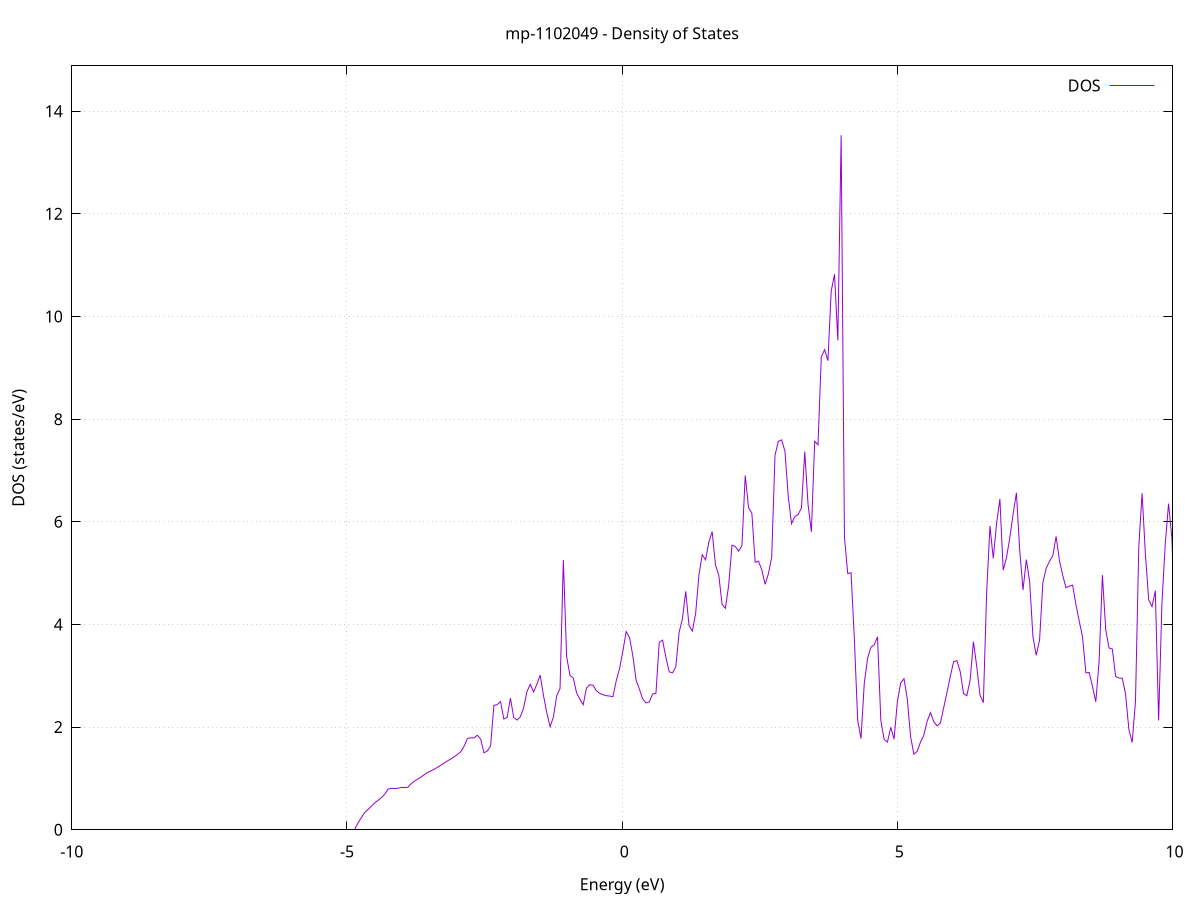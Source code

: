 set title 'mp-1102049 - Density of States'
set xlabel 'Energy (eV)'
set ylabel 'DOS (states/eV)'
set grid
set xrange [-10:10]
set yrange [0:14.882]
set xzeroaxis lt -1
set terminal png size 800,600
set output 'mp-1102049_dos_gnuplot.png'
plot '-' using 1:2 with lines title 'DOS'
-100.039200 0.000000
-99.979100 0.000000
-99.919000 0.000000
-99.858900 0.000000
-99.798900 0.000000
-99.738800 0.000000
-99.678700 0.000000
-99.618600 0.000000
-99.558500 0.000000
-99.498400 0.000000
-99.438300 0.000000
-99.378200 0.000000
-99.318100 0.000000
-99.258000 0.000000
-99.197900 0.000000
-99.137800 0.000000
-99.077800 0.000000
-99.017700 0.000000
-98.957600 0.000000
-98.897500 0.000000
-98.837400 0.000000
-98.777300 0.000000
-98.717200 0.000000
-98.657100 0.000000
-98.597000 0.000000
-98.536900 0.000000
-98.476800 0.000000
-98.416700 0.000000
-98.356700 0.000000
-98.296600 0.000000
-98.236500 0.000000
-98.176400 0.000000
-98.116300 0.000000
-98.056200 0.000000
-97.996100 0.000000
-97.936000 0.000000
-97.875900 0.000000
-97.815800 0.000000
-97.755700 0.000000
-97.695700 0.000000
-97.635600 0.000000
-97.575500 0.000000
-97.515400 0.000000
-97.455300 0.000000
-97.395200 0.000000
-97.335100 0.000000
-97.275000 0.000000
-97.214900 0.000000
-97.154800 0.000000
-97.094700 0.000000
-97.034600 0.000000
-96.974600 0.000000
-96.914500 0.000000
-96.854400 0.000000
-96.794300 0.000000
-96.734200 0.000000
-96.674100 0.000000
-96.614000 0.000000
-96.553900 0.000000
-96.493800 0.000000
-96.433700 0.000000
-96.373600 0.000000
-96.313500 0.000000
-96.253500 0.000000
-96.193400 0.000000
-96.133300 0.000000
-96.073200 0.000000
-96.013100 0.000000
-95.953000 0.000000
-95.892900 0.000000
-95.832800 0.000000
-95.772700 0.000000
-95.712600 0.000000
-95.652500 0.000000
-95.592400 0.000000
-95.532400 0.000000
-95.472300 0.000000
-95.412200 0.000000
-95.352100 0.000000
-95.292000 0.000000
-95.231900 0.000000
-95.171800 0.000000
-95.111700 0.000000
-95.051600 0.000000
-94.991500 0.000000
-94.931400 0.000000
-94.871300 0.000000
-94.811300 0.000000
-94.751200 0.000000
-94.691100 0.000000
-94.631000 0.000000
-94.570900 0.000000
-94.510800 0.000000
-94.450700 0.000000
-94.390600 0.000000
-94.330500 0.000000
-94.270400 0.000000
-94.210300 0.000000
-94.150300 0.000000
-94.090200 0.000000
-94.030100 0.000000
-93.970000 0.000000
-93.909900 0.000000
-93.849800 0.000000
-93.789700 0.000000
-93.729600 0.000000
-93.669500 0.000000
-93.609400 0.000000
-93.549300 0.000000
-93.489200 0.000000
-93.429200 0.000000
-93.369100 0.000000
-93.309000 0.000000
-93.248900 0.000000
-93.188800 0.000000
-93.128700 0.000000
-93.068600 0.000000
-93.008500 0.000000
-92.948400 0.000000
-92.888300 0.000000
-92.828200 0.000000
-92.768100 0.000000
-92.708100 0.000000
-92.648000 0.000000
-92.587900 0.000000
-92.527800 0.000000
-92.467700 0.000000
-92.407600 0.000000
-92.347500 0.000000
-92.287400 0.000000
-92.227300 0.000000
-92.167200 0.000000
-92.107100 0.000000
-92.047000 0.000000
-91.987000 0.000000
-91.926900 0.000000
-91.866800 0.000000
-91.806700 0.000000
-91.746600 0.000000
-91.686500 0.000000
-91.626400 0.000000
-91.566300 0.000000
-91.506200 0.000000
-91.446100 0.000000
-91.386000 0.000000
-91.325900 0.000000
-91.265900 0.000000
-91.205800 0.000000
-91.145700 0.000000
-91.085600 0.000000
-91.025500 0.000000
-90.965400 0.000000
-90.905300 0.000000
-90.845200 0.000000
-90.785100 0.000000
-90.725000 0.000000
-90.664900 0.000000
-90.604800 0.000000
-90.544800 0.000000
-90.484700 0.000000
-90.424600 0.000000
-90.364500 0.000000
-90.304400 0.000000
-90.244300 0.000000
-90.184200 0.000000
-90.124100 0.000000
-90.064000 0.000000
-90.003900 0.000000
-89.943800 0.000000
-89.883800 0.000000
-89.823700 0.000000
-89.763600 0.000000
-89.703500 0.000000
-89.643400 0.000000
-89.583300 0.000000
-89.523200 0.000000
-89.463100 0.000000
-89.403000 0.000000
-89.342900 0.000000
-89.282800 0.000000
-89.222700 0.000000
-89.162700 0.000000
-89.102600 0.000000
-89.042500 0.000000
-88.982400 0.000000
-88.922300 0.000000
-88.862200 0.000000
-88.802100 0.000000
-88.742000 0.000000
-88.681900 0.000000
-88.621800 0.000000
-88.561700 0.000000
-88.501600 0.000000
-88.441600 0.000000
-88.381500 0.000000
-88.321400 0.000000
-88.261300 0.000000
-88.201200 0.000000
-88.141100 0.000000
-88.081000 0.000000
-88.020900 0.000000
-87.960800 0.000000
-87.900700 0.000000
-87.840600 0.000000
-87.780500 0.000000
-87.720500 0.000000
-87.660400 0.000000
-87.600300 0.000000
-87.540200 0.000000
-87.480100 0.000000
-87.420000 0.000000
-87.359900 0.000000
-87.299800 0.000000
-87.239700 0.000000
-87.179600 0.000000
-87.119500 0.000000
-87.059400 0.000000
-86.999400 0.000000
-86.939300 0.000000
-86.879200 0.000000
-86.819100 0.000000
-86.759000 0.000000
-86.698900 0.000000
-86.638800 0.000000
-86.578700 0.000000
-86.518600 0.000000
-86.458500 0.000000
-86.398400 0.000000
-86.338400 0.000000
-86.278300 0.000000
-86.218200 0.000000
-86.158100 0.000000
-86.098000 0.000000
-86.037900 0.000000
-85.977800 0.000000
-85.917700 0.000000
-85.857600 0.000000
-85.797500 0.000000
-85.737400 0.000000
-85.677300 0.000000
-85.617300 0.000000
-85.557200 0.000000
-85.497100 0.000000
-85.437000 0.000000
-85.376900 0.000000
-85.316800 0.000000
-85.256700 0.000000
-85.196600 0.000000
-85.136500 0.000000
-85.076400 0.000000
-85.016300 0.000000
-84.956200 0.000000
-84.896200 0.000000
-84.836100 0.000000
-84.776000 0.000000
-84.715900 0.000000
-84.655800 0.000000
-84.595700 0.000000
-84.535600 0.000000
-84.475500 0.000000
-84.415400 0.000000
-84.355300 0.000000
-84.295200 0.000000
-84.235100 0.000000
-84.175100 0.000000
-84.115000 0.000000
-84.054900 0.000000
-83.994800 0.000000
-83.934700 0.000000
-83.874600 0.000000
-83.814500 0.000000
-83.754400 0.000000
-83.694300 0.000000
-83.634200 0.000000
-83.574100 0.000000
-83.514000 0.000000
-83.454000 0.000000
-83.393900 0.000000
-83.333800 0.000000
-83.273700 0.000000
-83.213600 0.000000
-83.153500 0.000000
-83.093400 0.000000
-83.033300 0.000000
-82.973200 0.000000
-82.913100 0.000000
-82.853000 0.000000
-82.793000 0.000000
-82.732900 0.000000
-82.672800 0.000000
-82.612700 0.000000
-82.552600 0.000000
-82.492500 0.000000
-82.432400 0.000000
-82.372300 0.000000
-82.312200 0.000000
-82.252100 0.000000
-82.192000 0.000000
-82.131900 0.000000
-82.071900 0.000000
-82.011800 0.000000
-81.951700 0.000000
-81.891600 0.000000
-81.831500 0.000000
-81.771400 0.000000
-81.711300 0.000000
-81.651200 0.000000
-81.591100 0.000000
-81.531000 0.000000
-81.470900 0.000000
-81.410800 0.000000
-81.350800 0.000000
-81.290700 0.000000
-81.230600 0.000000
-81.170500 0.000000
-81.110400 0.000000
-81.050300 0.000000
-80.990200 0.000000
-80.930100 0.000000
-80.870000 0.000000
-80.809900 0.000000
-80.749800 0.000000
-80.689700 0.000000
-80.629700 0.000000
-80.569600 0.000000
-80.509500 0.000000
-80.449400 0.000000
-80.389300 0.000000
-80.329200 0.000000
-80.269100 0.000000
-80.209000 0.000000
-80.148900 0.000000
-80.088800 0.000000
-80.028700 0.000000
-79.968600 0.000000
-79.908600 0.000000
-79.848500 0.000000
-79.788400 0.000000
-79.728300 0.000000
-79.668200 0.000000
-79.608100 0.000000
-79.548000 0.000000
-79.487900 0.000000
-79.427800 0.000000
-79.367700 0.000000
-79.307600 0.000000
-79.247600 0.000000
-79.187500 0.000000
-79.127400 0.000000
-79.067300 0.000000
-79.007200 0.000000
-78.947100 0.000000
-78.887000 0.000000
-78.826900 0.000000
-78.766800 0.000000
-78.706700 0.000000
-78.646600 0.000000
-78.586500 0.000000
-78.526500 0.000000
-78.466400 0.000000
-78.406300 0.000000
-78.346200 0.000000
-78.286100 0.000000
-78.226000 0.000000
-78.165900 0.000000
-78.105800 0.000000
-78.045700 0.000000
-77.985600 0.000000
-77.925500 0.000000
-77.865400 0.000000
-77.805400 0.000000
-77.745300 0.000000
-77.685200 0.000000
-77.625100 0.000000
-77.565000 0.000000
-77.504900 0.000000
-77.444800 0.000000
-77.384700 0.000000
-77.324600 0.000000
-77.264500 0.000000
-77.204400 0.000000
-77.144300 0.000000
-77.084300 0.000000
-77.024200 0.000000
-76.964100 0.000000
-76.904000 0.000000
-76.843900 0.000000
-76.783800 0.000000
-76.723700 0.000000
-76.663600 0.000000
-76.603500 0.000000
-76.543400 0.000000
-76.483300 0.000000
-76.423200 0.000000
-76.363200 0.000000
-76.303100 0.000000
-76.243000 0.000000
-76.182900 0.000000
-76.122800 0.000000
-76.062700 0.000000
-76.002600 0.000000
-75.942500 0.000000
-75.882400 0.000000
-75.822300 0.000000
-75.762200 0.000000
-75.702100 0.000000
-75.642100 0.000000
-75.582000 0.000000
-75.521900 0.000000
-75.461800 0.000000
-75.401700 0.000000
-75.341600 0.000000
-75.281500 0.000000
-75.221400 0.000000
-75.161300 0.000000
-75.101200 0.000000
-75.041100 0.000000
-74.981100 0.000000
-74.921000 0.000000
-74.860900 0.000000
-74.800800 0.000000
-74.740700 0.000000
-74.680600 0.000000
-74.620500 0.000000
-74.560400 0.000000
-74.500300 0.000000
-74.440200 0.000000
-74.380100 0.000000
-74.320000 0.000000
-74.260000 0.000000
-74.199900 0.000000
-74.139800 0.000000
-74.079700 0.000000
-74.019600 0.000000
-73.959500 0.000000
-73.899400 0.000000
-73.839300 0.000000
-73.779200 0.000000
-73.719100 0.000000
-73.659000 0.000000
-73.598900 0.000000
-73.538900 0.000000
-73.478800 0.000000
-73.418700 0.000000
-73.358600 0.000000
-73.298500 0.000000
-73.238400 0.000000
-73.178300 0.000000
-73.118200 0.000000
-73.058100 0.000000
-72.998000 0.000000
-72.937900 0.000000
-72.877800 0.000000
-72.817800 0.000000
-72.757700 0.000000
-72.697600 0.000000
-72.637500 0.000000
-72.577400 0.000000
-72.517300 0.000000
-72.457200 0.000000
-72.397100 0.000000
-72.337000 0.000000
-72.276900 0.000000
-72.216800 0.000000
-72.156700 0.000000
-72.096700 0.000000
-72.036600 0.000000
-71.976500 0.000000
-71.916400 0.000000
-71.856300 0.000000
-71.796200 0.000000
-71.736100 0.000000
-71.676000 0.000000
-71.615900 0.000000
-71.555800 0.000000
-71.495700 0.000000
-71.435700 0.000000
-71.375600 0.000000
-71.315500 0.000000
-71.255400 0.000000
-71.195300 0.000000
-71.135200 0.000000
-71.075100 0.000000
-71.015000 0.000000
-70.954900 0.000000
-70.894800 0.000000
-70.834700 0.000000
-70.774600 0.000000
-70.714600 0.000000
-70.654500 0.000000
-70.594400 0.000000
-70.534300 0.000000
-70.474200 0.000000
-70.414100 0.000000
-70.354000 0.000000
-70.293900 0.000000
-70.233800 0.000000
-70.173700 0.000000
-70.113600 0.000000
-70.053500 0.000000
-69.993500 0.000000
-69.933400 0.000000
-69.873300 0.000000
-69.813200 0.000000
-69.753100 0.000000
-69.693000 0.000000
-69.632900 0.000000
-69.572800 0.000000
-69.512700 0.000000
-69.452600 0.000000
-69.392500 0.000000
-69.332400 0.000000
-69.272400 0.000000
-69.212300 0.000000
-69.152200 0.000000
-69.092100 0.000000
-69.032000 0.000000
-68.971900 0.000000
-68.911800 0.000000
-68.851700 0.000000
-68.791600 0.000000
-68.731500 0.000000
-68.671400 0.000000
-68.611300 0.000000
-68.551300 0.000000
-68.491200 0.000000
-68.431100 0.000000
-68.371000 0.000000
-68.310900 0.000000
-68.250800 0.000000
-68.190700 0.000000
-68.130600 0.000000
-68.070500 0.000000
-68.010400 0.000000
-67.950300 0.000000
-67.890300 0.000000
-67.830200 0.000000
-67.770100 0.000000
-67.710000 0.000000
-67.649900 0.000000
-67.589800 0.000000
-67.529700 0.000000
-67.469600 0.000000
-67.409500 0.000000
-67.349400 0.000000
-67.289300 0.000000
-67.229200 0.000000
-67.169200 0.000000
-67.109100 0.000000
-67.049000 0.000000
-66.988900 0.000000
-66.928800 0.000000
-66.868700 0.000000
-66.808600 0.000000
-66.748500 0.000000
-66.688400 0.000000
-66.628300 0.000000
-66.568200 0.000000
-66.508100 0.000000
-66.448100 0.000000
-66.388000 0.000000
-66.327900 0.000000
-66.267800 0.000000
-66.207700 0.000000
-66.147600 0.000000
-66.087500 0.000000
-66.027400 0.000000
-65.967300 0.000000
-65.907200 0.000000
-65.847100 0.000000
-65.787000 0.000000
-65.727000 0.000000
-65.666900 0.000000
-65.606800 0.000000
-65.546700 0.000000
-65.486600 0.000000
-65.426500 0.000000
-65.366400 0.000000
-65.306300 0.000000
-65.246200 0.000000
-65.186100 0.000000
-65.126000 0.000000
-65.065900 0.000000
-65.005900 0.000000
-64.945800 0.000000
-64.885700 0.000000
-64.825600 0.000000
-64.765500 0.000000
-64.705400 0.000000
-64.645300 0.000000
-64.585200 0.000000
-64.525100 0.000000
-64.465000 0.000000
-64.404900 0.000000
-64.344900 0.000000
-64.284800 0.000000
-64.224700 0.000000
-64.164600 0.000000
-64.104500 0.000000
-64.044400 0.000000
-63.984300 0.000000
-63.924200 0.000000
-63.864100 0.000000
-63.804000 0.000000
-63.743900 0.000000
-63.683800 0.000000
-63.623800 0.000000
-63.563700 0.000000
-63.503600 0.000000
-63.443500 0.000000
-63.383400 0.000000
-63.323300 0.000000
-63.263200 0.000000
-63.203100 0.000000
-63.143000 0.000000
-63.082900 0.000000
-63.022800 0.000000
-62.962700 0.000000
-62.902700 0.000000
-62.842600 0.000000
-62.782500 0.000000
-62.722400 0.000000
-62.662300 0.000000
-62.602200 0.000000
-62.542100 0.000000
-62.482000 0.000000
-62.421900 0.000000
-62.361800 0.000000
-62.301700 0.000000
-62.241600 0.000000
-62.181600 0.000000
-62.121500 0.000000
-62.061400 0.000000
-62.001300 0.000000
-61.941200 0.000000
-61.881100 0.000000
-61.821000 0.000000
-61.760900 0.000000
-61.700800 0.000000
-61.640700 0.000000
-61.580600 0.000000
-61.520500 0.000000
-61.460500 0.000000
-61.400400 0.000000
-61.340300 0.000000
-61.280200 0.000000
-61.220100 0.000000
-61.160000 0.000000
-61.099900 0.000000
-61.039800 0.000000
-60.979700 0.000000
-60.919600 0.000000
-60.859500 0.000000
-60.799500 0.000000
-60.739400 0.000000
-60.679300 0.000000
-60.619200 0.000000
-60.559100 0.000000
-60.499000 0.000000
-60.438900 0.000000
-60.378800 0.000000
-60.318700 0.000000
-60.258600 0.000000
-60.198500 0.000000
-60.138400 0.000000
-60.078400 0.000000
-60.018300 0.000000
-59.958200 0.000000
-59.898100 0.000000
-59.838000 0.000000
-59.777900 0.000000
-59.717800 0.000000
-59.657700 0.000000
-59.597600 0.000000
-59.537500 0.000000
-59.477400 0.000000
-59.417300 0.000000
-59.357300 0.000000
-59.297200 0.000000
-59.237100 0.000000
-59.177000 0.000000
-59.116900 0.000000
-59.056800 0.000000
-58.996700 0.000000
-58.936600 0.000000
-58.876500 0.000000
-58.816400 0.000000
-58.756300 0.000000
-58.696200 0.000000
-58.636200 0.000000
-58.576100 0.000000
-58.516000 0.000000
-58.455900 0.000000
-58.395800 0.000000
-58.335700 0.000000
-58.275600 0.000000
-58.215500 0.000000
-58.155400 0.000000
-58.095300 0.000000
-58.035200 0.000000
-57.975100 0.000000
-57.915100 0.000000
-57.855000 0.000000
-57.794900 0.000000
-57.734800 0.000000
-57.674700 0.000000
-57.614600 0.000000
-57.554500 0.000000
-57.494400 0.000000
-57.434300 0.000000
-57.374200 0.000000
-57.314100 0.000000
-57.254000 0.000000
-57.194000 0.000000
-57.133900 0.000000
-57.073800 0.000000
-57.013700 0.000000
-56.953600 0.000000
-56.893500 0.000000
-56.833400 0.000000
-56.773300 0.000000
-56.713200 0.000000
-56.653100 0.000000
-56.593000 0.000000
-56.533000 0.000000
-56.472900 0.000000
-56.412800 0.000000
-56.352700 0.000000
-56.292600 0.000000
-56.232500 0.000000
-56.172400 0.000000
-56.112300 0.000000
-56.052200 0.000000
-55.992100 0.000000
-55.932000 0.000000
-55.871900 0.000000
-55.811900 0.000000
-55.751800 0.000000
-55.691700 0.000000
-55.631600 0.000000
-55.571500 0.000000
-55.511400 0.000000
-55.451300 0.000000
-55.391200 0.000000
-55.331100 0.000000
-55.271000 0.000000
-55.210900 0.000000
-55.150800 0.000000
-55.090800 0.000000
-55.030700 0.000000
-54.970600 0.000000
-54.910500 0.000000
-54.850400 0.000000
-54.790300 0.000000
-54.730200 0.000000
-54.670100 0.000000
-54.610000 0.000000
-54.549900 0.000000
-54.489800 0.000000
-54.429700 0.000000
-54.369700 0.000000
-54.309600 0.000000
-54.249500 0.000000
-54.189400 0.000000
-54.129300 0.000000
-54.069200 0.000000
-54.009100 0.000000
-53.949000 0.000000
-53.888900 0.000000
-53.828800 0.000000
-53.768700 0.000000
-53.708600 0.000000
-53.648600 0.000000
-53.588500 0.000000
-53.528400 0.000000
-53.468300 0.000000
-53.408200 0.000000
-53.348100 0.000000
-53.288000 0.000000
-53.227900 0.000000
-53.167800 0.000000
-53.107700 0.000000
-53.047600 0.000000
-52.987600 0.000000
-52.927500 0.000000
-52.867400 0.000000
-52.807300 0.000000
-52.747200 0.000000
-52.687100 0.000000
-52.627000 0.000000
-52.566900 0.000000
-52.506800 0.000000
-52.446700 0.000000
-52.386600 0.000000
-52.326500 0.000000
-52.266500 0.000000
-52.206400 0.000000
-52.146300 0.000000
-52.086200 0.000000
-52.026100 0.000000
-51.966000 0.000000
-51.905900 0.000000
-51.845800 0.000000
-51.785700 0.000000
-51.725600 0.000000
-51.665500 0.000000
-51.605400 0.000000
-51.545400 0.000000
-51.485300 0.000000
-51.425200 0.000000
-51.365100 0.000000
-51.305000 0.000000
-51.244900 0.000000
-51.184800 0.000000
-51.124700 0.000000
-51.064600 0.000000
-51.004500 0.000000
-50.944400 0.000000
-50.884300 0.000000
-50.824300 0.000000
-50.764200 0.000000
-50.704100 0.000000
-50.644000 0.000000
-50.583900 0.000000
-50.523800 0.000000
-50.463700 0.000000
-50.403600 0.000000
-50.343500 0.000000
-50.283400 0.000000
-50.223300 0.000000
-50.163200 0.000000
-50.103200 0.000000
-50.043100 0.000000
-49.983000 0.000000
-49.922900 0.000000
-49.862800 0.000000
-49.802700 0.000000
-49.742600 0.000000
-49.682500 0.000000
-49.622400 0.000000
-49.562300 0.000000
-49.502200 0.000000
-49.442200 0.000000
-49.382100 0.000000
-49.322000 0.000000
-49.261900 0.000000
-49.201800 0.000000
-49.141700 0.000000
-49.081600 0.000000
-49.021500 0.000000
-48.961400 0.000000
-48.901300 0.000000
-48.841200 0.000000
-48.781100 0.000000
-48.721100 0.000000
-48.661000 0.000000
-48.600900 0.000000
-48.540800 0.000000
-48.480700 0.000000
-48.420600 0.000000
-48.360500 0.000000
-48.300400 0.000000
-48.240300 0.000000
-48.180200 0.000000
-48.120100 0.000000
-48.060000 0.000000
-48.000000 0.000000
-47.939900 0.000000
-47.879800 0.000000
-47.819700 0.000000
-47.759600 0.000000
-47.699500 0.000000
-47.639400 0.000000
-47.579300 0.000000
-47.519200 0.000000
-47.459100 0.000000
-47.399000 0.000000
-47.338900 0.000000
-47.278900 0.000000
-47.218800 0.000000
-47.158700 0.000000
-47.098600 0.000000
-47.038500 0.000000
-46.978400 0.000000
-46.918300 0.000000
-46.858200 0.000000
-46.798100 0.000000
-46.738000 0.000000
-46.677900 0.000000
-46.617800 0.000000
-46.557800 0.000000
-46.497700 0.000000
-46.437600 0.000000
-46.377500 0.000000
-46.317400 0.000000
-46.257300 0.000000
-46.197200 0.000000
-46.137100 0.000000
-46.077000 0.000000
-46.016900 0.000000
-45.956800 0.000000
-45.896800 0.000000
-45.836700 0.000000
-45.776600 0.000000
-45.716500 0.000000
-45.656400 0.000000
-45.596300 0.000000
-45.536200 0.000000
-45.476100 0.000000
-45.416000 0.000000
-45.355900 0.000000
-45.295800 0.000000
-45.235700 0.000000
-45.175700 0.000000
-45.115600 0.000000
-45.055500 0.000000
-44.995400 0.000000
-44.935300 0.000000
-44.875200 0.000000
-44.815100 0.000000
-44.755000 0.000000
-44.694900 0.000000
-44.634800 0.000000
-44.574700 0.000000
-44.514600 0.000000
-44.454600 0.000000
-44.394500 0.000000
-44.334400 0.000000
-44.274300 0.000000
-44.214200 0.000000
-44.154100 0.000000
-44.094000 0.000000
-44.033900 0.000000
-43.973800 0.000000
-43.913700 0.000000
-43.853600 0.000000
-43.793500 0.000000
-43.733500 0.000000
-43.673400 0.000000
-43.613300 0.000000
-43.553200 0.000000
-43.493100 0.000000
-43.433000 0.000000
-43.372900 0.000000
-43.312800 0.000000
-43.252700 0.000000
-43.192600 0.000000
-43.132500 0.000000
-43.072400 0.000000
-43.012400 0.000000
-42.952300 0.000000
-42.892200 0.000000
-42.832100 0.000000
-42.772000 0.000000
-42.711900 0.000000
-42.651800 0.000000
-42.591700 0.000000
-42.531600 0.000000
-42.471500 0.000000
-42.411400 0.000000
-42.351400 0.000000
-42.291300 0.000000
-42.231200 0.000000
-42.171100 0.000000
-42.111000 0.000000
-42.050900 0.000000
-41.990800 0.000000
-41.930700 0.000000
-41.870600 0.000000
-41.810500 0.000000
-41.750400 0.000000
-41.690300 0.000000
-41.630300 0.000000
-41.570200 0.000000
-41.510100 0.000000
-41.450000 0.000000
-41.389900 0.000000
-41.329800 0.000000
-41.269700 0.000000
-41.209600 0.000000
-41.149500 0.000000
-41.089400 0.000000
-41.029300 0.000000
-40.969200 0.000000
-40.909200 0.000000
-40.849100 0.000000
-40.789000 0.000000
-40.728900 0.000000
-40.668800 0.000000
-40.608700 0.000000
-40.548600 0.000000
-40.488500 0.000000
-40.428400 0.000000
-40.368300 0.000000
-40.308200 0.000000
-40.248100 0.000000
-40.188100 0.000000
-40.128000 0.000000
-40.067900 0.000000
-40.007800 0.000000
-39.947700 0.000000
-39.887600 0.000000
-39.827500 0.000000
-39.767400 0.000000
-39.707300 0.000000
-39.647200 0.000000
-39.587100 0.000000
-39.527000 0.000000
-39.467000 0.000000
-39.406900 0.000000
-39.346800 0.000000
-39.286700 0.000000
-39.226600 0.000000
-39.166500 0.000000
-39.106400 0.000000
-39.046300 0.000000
-38.986200 0.000000
-38.926100 0.000000
-38.866000 0.000000
-38.805900 0.000000
-38.745900 0.000000
-38.685800 0.000000
-38.625700 0.000000
-38.565600 0.000000
-38.505500 0.000000
-38.445400 0.000000
-38.385300 0.000000
-38.325200 0.000000
-38.265100 0.000000
-38.205000 0.000000
-38.144900 0.000000
-38.084900 0.000000
-38.024800 0.000000
-37.964700 0.000000
-37.904600 0.000000
-37.844500 0.000000
-37.784400 0.000000
-37.724300 0.000000
-37.664200 0.000000
-37.604100 0.000000
-37.544000 0.000000
-37.483900 0.000000
-37.423800 0.000000
-37.363800 0.000000
-37.303700 0.000000
-37.243600 0.000000
-37.183500 0.000000
-37.123400 0.000000
-37.063300 0.000000
-37.003200 0.000000
-36.943100 0.000000
-36.883000 0.000000
-36.822900 0.000000
-36.762800 0.000000
-36.702700 0.000000
-36.642700 0.000000
-36.582600 0.000000
-36.522500 0.000000
-36.462400 0.000000
-36.402300 0.000000
-36.342200 0.000000
-36.282100 0.000000
-36.222000 0.000000
-36.161900 0.000000
-36.101800 0.000000
-36.041700 0.000000
-35.981600 0.000000
-35.921600 0.000000
-35.861500 0.000000
-35.801400 0.000000
-35.741300 0.000000
-35.681200 0.000000
-35.621100 0.000000
-35.561000 0.000000
-35.500900 0.000000
-35.440800 0.000000
-35.380700 0.000000
-35.320600 0.000000
-35.260500 0.000000
-35.200500 0.000000
-35.140400 0.000000
-35.080300 0.000000
-35.020200 0.000000
-34.960100 0.000000
-34.900000 0.000000
-34.839900 0.000000
-34.779800 0.000000
-34.719700 0.000000
-34.659600 0.000000
-34.599500 0.000000
-34.539500 0.000000
-34.479400 0.000000
-34.419300 0.000000
-34.359200 0.000000
-34.299100 0.000000
-34.239000 0.000000
-34.178900 0.000000
-34.118800 0.000000
-34.058700 0.000000
-33.998600 0.000000
-33.938500 0.000000
-33.878400 0.000000
-33.818400 0.000000
-33.758300 0.000000
-33.698200 0.000000
-33.638100 0.000000
-33.578000 0.000000
-33.517900 0.000000
-33.457800 0.000000
-33.397700 0.000000
-33.337600 0.000000
-33.277500 0.000000
-33.217400 0.000000
-33.157300 0.000000
-33.097300 0.000000
-33.037200 0.000000
-32.977100 0.000000
-32.917000 0.000000
-32.856900 0.000000
-32.796800 0.000000
-32.736700 0.000000
-32.676600 0.000000
-32.616500 0.000000
-32.556400 0.000000
-32.496300 0.000000
-32.436200 0.000000
-32.376200 0.000000
-32.316100 0.000000
-32.256000 0.000000
-32.195900 0.000000
-32.135800 0.000000
-32.075700 0.000000
-32.015600 0.000000
-31.955500 0.000000
-31.895400 0.000000
-31.835300 0.000000
-31.775200 0.000000
-31.715100 0.000000
-31.655100 0.000000
-31.595000 0.000000
-31.534900 0.000000
-31.474800 0.000000
-31.414700 0.000000
-31.354600 0.000000
-31.294500 0.000000
-31.234400 0.000000
-31.174300 0.000000
-31.114200 0.000000
-31.054100 0.000000
-30.994100 0.000000
-30.934000 0.000000
-30.873900 0.000000
-30.813800 0.000000
-30.753700 0.000000
-30.693600 0.000000
-30.633500 0.000000
-30.573400 0.000000
-30.513300 0.000000
-30.453200 0.000000
-30.393100 0.000000
-30.333000 0.000000
-30.273000 0.000000
-30.212900 0.000000
-30.152800 0.000000
-30.092700 0.000000
-30.032600 0.000000
-29.972500 0.000000
-29.912400 0.000000
-29.852300 0.000000
-29.792200 0.000000
-29.732100 0.000000
-29.672000 0.000000
-29.611900 0.000000
-29.551900 0.000000
-29.491800 0.000000
-29.431700 0.000000
-29.371600 53.685600
-29.311500 0.000000
-29.251400 0.000000
-29.191300 0.000000
-29.131200 58.490100
-29.071100 28.228000
-29.011000 11.766200
-28.950900 18.950700
-28.890800 6.413400
-28.830800 4.235000
-28.770700 21.205900
-28.710600 15.845900
-28.650500 87.068500
-28.590400 31.698200
-28.530300 0.000000
-28.470200 0.000000
-28.410100 0.000000
-28.350000 0.000000
-28.289900 0.000000
-28.229800 0.000000
-28.169700 0.000000
-28.109700 0.000000
-28.049600 0.000000
-27.989500 0.000000
-27.929400 0.000000
-27.869300 0.000000
-27.809200 0.000000
-27.749100 0.000000
-27.689000 0.000000
-27.628900 0.000000
-27.568800 0.000000
-27.508700 0.000000
-27.448700 0.000000
-27.388600 0.000000
-27.328500 0.000000
-27.268400 0.000000
-27.208300 0.000000
-27.148200 0.000000
-27.088100 0.000000
-27.028000 0.000000
-26.967900 0.000000
-26.907800 0.000000
-26.847700 0.000000
-26.787600 0.000000
-26.727600 0.000000
-26.667500 0.000000
-26.607400 0.000000
-26.547300 0.000000
-26.487200 0.000000
-26.427100 0.000000
-26.367000 0.000000
-26.306900 0.000000
-26.246800 0.000000
-26.186700 0.000000
-26.126600 0.000000
-26.066500 0.000000
-26.006500 0.000000
-25.946400 0.000000
-25.886300 0.000000
-25.826200 0.000000
-25.766100 0.000000
-25.706000 0.000000
-25.645900 0.000000
-25.585800 0.000000
-25.525700 0.000000
-25.465600 0.000000
-25.405500 0.000000
-25.345400 0.000000
-25.285400 0.000000
-25.225300 0.000000
-25.165200 0.000000
-25.105100 0.000000
-25.045000 0.000000
-24.984900 0.000000
-24.924800 0.000000
-24.864700 0.000000
-24.804600 0.000000
-24.744500 0.000000
-24.684400 0.000000
-24.624300 0.000000
-24.564300 0.000000
-24.504200 0.000000
-24.444100 0.000000
-24.384000 0.000000
-24.323900 0.000000
-24.263800 0.000000
-24.203700 0.000000
-24.143600 0.000000
-24.083500 0.000000
-24.023400 0.000000
-23.963300 0.000000
-23.903300 0.000000
-23.843200 0.000000
-23.783100 0.000000
-23.723000 0.000000
-23.662900 0.000000
-23.602800 0.000000
-23.542700 0.000000
-23.482600 0.000000
-23.422500 0.000000
-23.362400 0.000000
-23.302300 0.000000
-23.242200 0.000000
-23.182200 0.000000
-23.122100 0.000000
-23.062000 0.000000
-23.001900 0.000000
-22.941800 0.000000
-22.881700 0.000000
-22.821600 0.000000
-22.761500 0.000000
-22.701400 0.000000
-22.641300 0.000000
-22.581200 0.000000
-22.521100 0.000000
-22.461100 0.000000
-22.401000 0.000000
-22.340900 0.000000
-22.280800 0.000000
-22.220700 0.000000
-22.160600 0.000000
-22.100500 0.000000
-22.040400 0.000000
-21.980300 0.000000
-21.920200 0.000000
-21.860100 0.000000
-21.800000 0.000000
-21.740000 0.000000
-21.679900 0.000000
-21.619800 0.000000
-21.559700 0.000000
-21.499600 0.000000
-21.439500 0.000000
-21.379400 0.000000
-21.319300 0.000000
-21.259200 0.000000
-21.199100 0.000000
-21.139000 0.000000
-21.078900 0.000000
-21.018900 0.000000
-20.958800 0.000000
-20.898700 0.000000
-20.838600 0.000000
-20.778500 0.000000
-20.718400 0.000000
-20.658300 0.000000
-20.598200 0.000000
-20.538100 0.000000
-20.478000 0.000000
-20.417900 0.000000
-20.357800 0.000000
-20.297800 0.000000
-20.237700 0.000000
-20.177600 0.000000
-20.117500 0.000000
-20.057400 0.000000
-19.997300 0.000000
-19.937200 0.000000
-19.877100 0.000000
-19.817000 0.000000
-19.756900 0.000000
-19.696800 0.000000
-19.636800 0.000000
-19.576700 0.000000
-19.516600 0.000000
-19.456500 0.000000
-19.396400 0.000000
-19.336300 0.000000
-19.276200 0.000000
-19.216100 0.000000
-19.156000 0.000000
-19.095900 0.000000
-19.035800 0.000000
-18.975700 0.000000
-18.915700 0.000000
-18.855600 0.000000
-18.795500 0.000000
-18.735400 0.000000
-18.675300 0.000000
-18.615200 0.000000
-18.555100 0.000000
-18.495000 0.000000
-18.434900 0.000000
-18.374800 0.000000
-18.314700 0.000000
-18.254600 0.000000
-18.194600 0.000000
-18.134500 0.000000
-18.074400 0.000000
-18.014300 0.000000
-17.954200 0.000000
-17.894100 0.000000
-17.834000 0.000000
-17.773900 0.000000
-17.713800 0.000000
-17.653700 0.000000
-17.593600 0.000000
-17.533500 0.000000
-17.473500 0.000000
-17.413400 0.000000
-17.353300 0.000000
-17.293200 0.000000
-17.233100 0.000000
-17.173000 0.000000
-17.112900 0.000000
-17.052800 0.000000
-16.992700 0.000000
-16.932600 0.000000
-16.872500 0.000000
-16.812400 0.000000
-16.752400 0.000000
-16.692300 0.000000
-16.632200 0.000000
-16.572100 0.000000
-16.512000 0.000000
-16.451900 0.000000
-16.391800 0.000000
-16.331700 0.000000
-16.271600 0.000000
-16.211500 0.000000
-16.151400 0.000000
-16.091400 0.000000
-16.031300 0.000000
-15.971200 0.000000
-15.911100 0.000000
-15.851000 0.000000
-15.790900 0.000000
-15.730800 0.000000
-15.670700 0.000000
-15.610600 0.000000
-15.550500 0.000000
-15.490400 0.000000
-15.430300 0.000000
-15.370300 0.000000
-15.310200 0.000000
-15.250100 0.000000
-15.190000 0.000000
-15.129900 0.000000
-15.069800 0.000000
-15.009700 0.000000
-14.949600 0.000000
-14.889500 0.000000
-14.829400 0.000000
-14.769300 0.000000
-14.709200 0.000000
-14.649200 0.000000
-14.589100 0.000000
-14.529000 0.000000
-14.468900 0.000000
-14.408800 0.000000
-14.348700 0.000000
-14.288600 0.000000
-14.228500 0.000000
-14.168400 0.000000
-14.108300 0.000000
-14.048200 0.000000
-13.988100 0.000000
-13.928100 0.000000
-13.868000 0.000000
-13.807900 0.000000
-13.747800 0.000000
-13.687700 0.000000
-13.627600 0.000000
-13.567500 0.000000
-13.507400 0.000000
-13.447300 0.000000
-13.387200 0.000000
-13.327100 0.000000
-13.267000 0.000000
-13.207000 0.000000
-13.146900 0.000000
-13.086800 0.000000
-13.026700 0.000000
-12.966600 0.000000
-12.906500 0.000000
-12.846400 0.000000
-12.786300 0.000000
-12.726200 0.000000
-12.666100 0.000000
-12.606000 0.000000
-12.546000 0.000000
-12.485900 0.000000
-12.425800 0.000000
-12.365700 0.000000
-12.305600 0.000000
-12.245500 0.000000
-12.185400 0.000000
-12.125300 0.000000
-12.065200 0.000000
-12.005100 0.000000
-11.945000 0.000000
-11.884900 0.000000
-11.824900 0.000000
-11.764800 0.000000
-11.704700 0.000000
-11.644600 0.000000
-11.584500 0.000000
-11.524400 0.000000
-11.464300 0.000000
-11.404200 0.000000
-11.344100 0.000000
-11.284000 0.000000
-11.223900 0.000000
-11.163800 0.000000
-11.103800 0.000000
-11.043700 0.000000
-10.983600 0.000000
-10.923500 0.000000
-10.863400 0.000000
-10.803300 0.000000
-10.743200 0.000000
-10.683100 0.000000
-10.623000 0.000000
-10.562900 0.000000
-10.502800 0.000000
-10.442700 0.000000
-10.382700 0.000000
-10.322600 0.000000
-10.262500 0.000000
-10.202400 0.000000
-10.142300 0.000000
-10.082200 0.000000
-10.022100 0.000000
-9.962000 0.000000
-9.901900 0.000000
-9.841800 0.000000
-9.781700 0.000000
-9.721600 0.000000
-9.661600 0.000000
-9.601500 0.000000
-9.541400 0.000000
-9.481300 0.000000
-9.421200 0.000000
-9.361100 0.000000
-9.301000 0.000000
-9.240900 0.000000
-9.180800 0.000000
-9.120700 0.000000
-9.060600 0.000000
-9.000600 0.000000
-8.940500 0.000000
-8.880400 0.000000
-8.820300 0.000000
-8.760200 0.000000
-8.700100 0.000000
-8.640000 0.000000
-8.579900 0.000000
-8.519800 0.000000
-8.459700 0.000000
-8.399600 0.000000
-8.339500 0.000000
-8.279500 0.000000
-8.219400 0.000000
-8.159300 0.000000
-8.099200 0.000000
-8.039100 0.000000
-7.979000 0.000000
-7.918900 0.000000
-7.858800 0.000000
-7.798700 0.000000
-7.738600 0.000000
-7.678500 0.000000
-7.618400 0.000000
-7.558400 0.000000
-7.498300 0.000000
-7.438200 0.000000
-7.378100 0.000000
-7.318000 0.000000
-7.257900 0.000000
-7.197800 0.000000
-7.137700 0.000000
-7.077600 0.000000
-7.017500 0.000000
-6.957400 0.000000
-6.897300 0.000000
-6.837300 0.000000
-6.777200 0.000000
-6.717100 0.000000
-6.657000 0.000000
-6.596900 0.000000
-6.536800 0.000000
-6.476700 0.000000
-6.416600 0.000000
-6.356500 0.000000
-6.296400 0.000000
-6.236300 0.000000
-6.176200 0.000000
-6.116200 0.000000
-6.056100 0.000000
-5.996000 0.000000
-5.935900 0.000000
-5.875800 0.000000
-5.815700 0.000000
-5.755600 0.000000
-5.695500 0.000000
-5.635400 0.000000
-5.575300 0.000000
-5.515200 0.000000
-5.455200 0.000000
-5.395100 0.000000
-5.335000 0.000000
-5.274900 0.000000
-5.214800 0.000000
-5.154700 0.000000
-5.094600 0.000000
-5.034500 0.000000
-4.974400 0.000000
-4.914300 0.000000
-4.854200 0.000000
-4.794100 0.139400
-4.734100 0.245000
-4.674000 0.342900
-4.613900 0.398200
-4.553800 0.461300
-4.493700 0.526100
-4.433600 0.574300
-4.373500 0.626000
-4.313400 0.692700
-4.253300 0.791900
-4.193200 0.806200
-4.133100 0.804500
-4.073000 0.808700
-4.013000 0.825400
-3.952900 0.821900
-3.892800 0.828400
-3.832700 0.898700
-3.772600 0.949100
-3.712500 0.988900
-3.652400 1.029500
-3.592300 1.075700
-3.532200 1.117700
-3.472100 1.148600
-3.412000 1.180900
-3.351900 1.219500
-3.291900 1.260400
-3.231800 1.301200
-3.171700 1.342700
-3.111600 1.379900
-3.051500 1.421900
-2.991400 1.468700
-2.931300 1.522700
-2.871200 1.629200
-2.811100 1.779000
-2.751000 1.791700
-2.690900 1.790600
-2.630800 1.841800
-2.570800 1.765000
-2.510700 1.499400
-2.450600 1.533700
-2.390500 1.634300
-2.330400 2.423700
-2.270300 2.437800
-2.210200 2.497000
-2.150100 2.158000
-2.090000 2.187900
-2.029900 2.564200
-1.969800 2.185800
-1.909700 2.137300
-1.849700 2.201600
-1.789600 2.380200
-1.729500 2.692200
-1.669400 2.834000
-1.609300 2.683600
-1.549200 2.836100
-1.489100 3.013100
-1.429000 2.613900
-1.368900 2.280700
-1.308800 2.006300
-1.248700 2.199400
-1.188700 2.612000
-1.128600 2.750300
-1.068500 5.253500
-1.008400 3.375000
-0.948300 3.005600
-0.888200 2.955300
-0.828100 2.669900
-0.768000 2.543900
-0.707900 2.435400
-0.647800 2.762600
-0.587700 2.826600
-0.527600 2.814300
-0.467600 2.708800
-0.407500 2.656900
-0.347400 2.631500
-0.287300 2.612000
-0.227200 2.605200
-0.167100 2.592100
-0.107000 2.905700
-0.046900 3.139200
0.013200 3.479000
0.073300 3.861400
0.133400 3.747300
0.193500 3.394800
0.253500 2.916000
0.313600 2.740900
0.373700 2.548100
0.433800 2.471500
0.493900 2.491200
0.554000 2.647000
0.614100 2.657800
0.674200 3.652400
0.734300 3.694800
0.794400 3.361300
0.854500 3.077700
0.914600 3.056100
0.974600 3.170600
1.034700 3.844700
1.094800 4.104100
1.154900 4.645100
1.215000 3.979600
1.275100 3.869400
1.335200 4.210700
1.395300 4.962700
1.455400 5.359900
1.515500 5.258000
1.575600 5.607200
1.635700 5.808700
1.695700 5.158100
1.755800 4.962300
1.815900 4.392100
1.876000 4.314600
1.936100 4.766400
1.996200 5.544700
2.056300 5.518600
2.116400 5.428300
2.176500 5.534300
2.236600 6.902400
2.296700 6.275600
2.356700 6.169700
2.416800 5.213600
2.476900 5.232400
2.537000 5.068000
2.597100 4.782600
2.657200 4.984700
2.717300 5.310800
2.777400 7.294800
2.837500 7.566600
2.897600 7.596200
2.957700 7.376700
3.017800 6.499700
3.077800 5.963100
3.137900 6.103100
3.198000 6.142800
3.258100 6.269500
3.318200 7.366300
3.378300 6.332000
3.438400 5.804100
3.498500 7.569700
3.558600 7.500200
3.618700 9.212600
3.678800 9.353000
3.738900 9.138200
3.798900 10.494600
3.859000 10.822600
3.919100 9.533700
3.979200 13.529400
4.039300 5.695900
4.099400 4.991600
4.159500 5.007700
4.219600 3.710800
4.279700 2.138300
4.339800 1.775000
4.399900 2.858600
4.460000 3.342000
4.520000 3.557000
4.580100 3.603600
4.640200 3.758900
4.700300 2.129900
4.760400 1.758100
4.820500 1.708900
4.880600 1.997000
4.940700 1.766200
5.000800 2.494300
5.060900 2.859900
5.121000 2.942900
5.181100 2.551300
5.241100 1.811600
5.301200 1.472500
5.361300 1.528000
5.421400 1.709800
5.481500 1.841900
5.541600 2.114700
5.601700 2.282700
5.661800 2.107500
5.721900 2.023700
5.782000 2.077900
5.842100 2.374700
5.902100 2.674100
5.962200 2.984900
6.022300 3.272700
6.082400 3.295900
6.142500 3.082200
6.202600 2.655800
6.262700 2.611700
6.322800 2.917200
6.382900 3.663000
6.443000 3.184100
6.503100 2.621900
6.563200 2.476700
6.623200 4.612600
6.683300 5.917200
6.743400 5.287200
6.803500 5.961800
6.863600 6.445300
6.923700 5.059900
6.983800 5.303900
7.043900 5.686200
7.104000 6.152400
7.164100 6.565100
7.224200 5.443100
7.284300 4.672800
7.344300 5.263800
7.404400 4.836100
7.464500 3.758000
7.524600 3.398500
7.584700 3.695600
7.644800 4.816500
7.704900 5.095400
7.765000 5.228100
7.825100 5.339700
7.885200 5.714800
7.945300 5.251200
8.005400 4.956500
8.065400 4.714000
8.125500 4.748100
8.185600 4.764400
8.245700 4.382700
8.305800 4.065300
8.365900 3.752800
8.426000 3.057000
8.486100 3.063900
8.546200 2.793400
8.606300 2.493500
8.666400 3.279600
8.726500 4.961500
8.786500 3.898200
8.846600 3.541500
8.906700 3.521400
8.966800 2.985700
9.026900 2.956000
9.087000 2.953100
9.147100 2.643500
9.207200 1.957900
9.267300 1.700600
9.327400 2.502200
9.387500 5.509500
9.447500 6.556100
9.507600 5.367500
9.567700 4.480700
9.627800 4.348800
9.687900 4.659200
9.748000 2.128400
9.808100 4.410700
9.868200 5.563600
9.928300 6.353700
9.988400 5.690800
10.048500 3.847500
10.108600 2.394300
10.168600 2.194600
10.228700 2.052300
10.288800 1.826800
10.348900 1.821100
10.409000 2.709200
10.469100 3.377200
10.529200 3.678200
10.589300 3.909500
10.649400 5.088400
10.709500 6.196000
10.769600 5.069900
10.829700 4.135500
10.889700 3.683200
10.949800 3.651300
11.009900 4.517900
11.070000 4.341500
11.130100 4.356300
11.190200 4.681700
11.250300 4.754600
11.310400 4.877500
11.370500 5.172500
11.430600 5.919900
11.490700 5.304300
11.550800 6.529700
11.610800 6.001800
11.670900 4.655700
11.731000 5.544700
11.791100 5.265800
11.851200 4.877000
11.911300 4.459100
11.971400 5.034700
12.031500 3.383300
12.091600 3.459900
12.151700 3.680800
12.211800 4.006500
12.271900 6.805200
12.331900 9.928100
12.392000 7.003100
12.452100 6.884300
12.512200 8.216500
12.572300 6.742500
12.632400 6.154900
12.692500 4.756300
12.752600 5.149100
12.812700 5.677800
12.872800 5.932100
12.932900 5.523900
12.992900 5.215700
13.053000 4.835600
13.113100 4.823700
13.173200 5.181400
13.233300 5.731500
13.293400 6.147200
13.353500 7.300700
13.413600 7.726100
13.473700 5.879100
13.533800 6.325500
13.593900 8.307900
13.654000 8.318300
13.714000 7.178000
13.774100 6.364900
13.834200 5.527800
13.894300 6.933900
13.954400 7.373200
14.014500 6.989200
14.074600 5.960000
14.134700 4.626600
14.194800 3.315800
14.254900 2.374000
14.315000 1.934700
14.375100 1.411900
14.435100 0.993000
14.495200 0.622900
14.555300 0.336100
14.615400 0.093500
14.675500 0.000200
14.735600 0.000000
14.795700 0.000000
14.855800 0.000000
14.915900 0.000000
14.976000 0.000000
15.036100 0.000000
15.096200 0.000000
15.156200 0.000000
15.216300 0.000000
15.276400 0.000000
15.336500 0.000000
15.396600 0.000000
15.456700 0.000000
15.516800 0.000000
15.576900 0.000000
15.637000 0.000000
15.697100 0.000000
15.757200 0.000000
15.817300 0.000000
15.877300 0.000000
15.937400 0.000000
15.997500 0.000000
16.057600 0.000000
16.117700 0.000000
16.177800 0.000000
16.237900 0.000000
16.298000 0.000000
16.358100 0.000000
16.418200 0.000000
16.478300 0.000000
16.538400 0.000000
16.598400 0.000000
16.658500 0.000000
16.718600 0.000000
16.778700 0.000000
16.838800 0.000000
16.898900 0.000000
16.959000 0.000000
17.019100 0.000000
17.079200 0.000000
17.139300 0.000000
17.199400 0.000000
17.259400 0.000000
17.319500 0.000000
17.379600 0.000000
17.439700 0.000000
17.499800 0.000000
17.559900 0.000000
17.620000 0.000000
17.680100 0.000000
17.740200 0.000000
17.800300 0.000000
17.860400 0.000000
17.920500 0.000000
17.980500 0.000000
18.040600 0.000000
18.100700 0.000000
18.160800 0.000000
18.220900 0.000000
18.281000 0.000000
18.341100 0.000000
18.401200 0.000000
18.461300 0.000000
18.521400 0.000000
18.581500 0.000000
18.641600 0.000000
18.701600 0.000000
18.761700 0.000000
18.821800 0.000000
18.881900 0.000000
18.942000 0.000000
19.002100 0.000000
19.062200 0.000000
19.122300 0.000000
19.182400 0.000000
19.242500 0.000000
19.302600 0.000000
19.362700 0.000000
19.422700 0.000000
19.482800 0.000000
19.542900 0.000000
19.603000 0.000000
19.663100 0.000000
19.723200 0.000000
19.783300 0.000000
19.843400 0.000000
19.903500 0.000000
19.963600 0.000000
20.023700 0.000000
20.083800 0.000000
20.143800 0.000000
e

